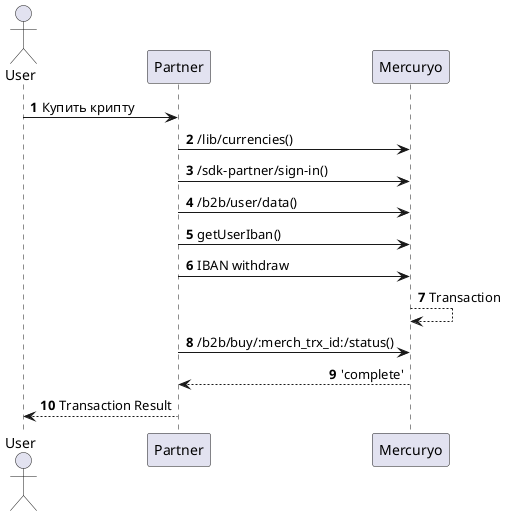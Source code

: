 @startuml
' This UML source uses PlantUML format.
' https://plantuml.com/sequence-diagram for syntax details.
' Optional styles

skinparam shadowing false
skinparam SequenceMessageAlign direction

autonumber

actor User as user
participant "Partner" as part
participant "Mercuryo" as merc

user -> part: Купить крипту
part -> merc: /lib/currencies()
part -> merc: /sdk-partner/sign-in()
part -> merc: /b2b/user/data()
part -> merc: getUserIban()
part -> merc: IBAN withdraw
merc --> merc: Transaction
part -> merc: /b2b/buy/:merch_trx_id:/status()
merc --> part: 'complete'
part --> user: Transaction Result

@enduml
